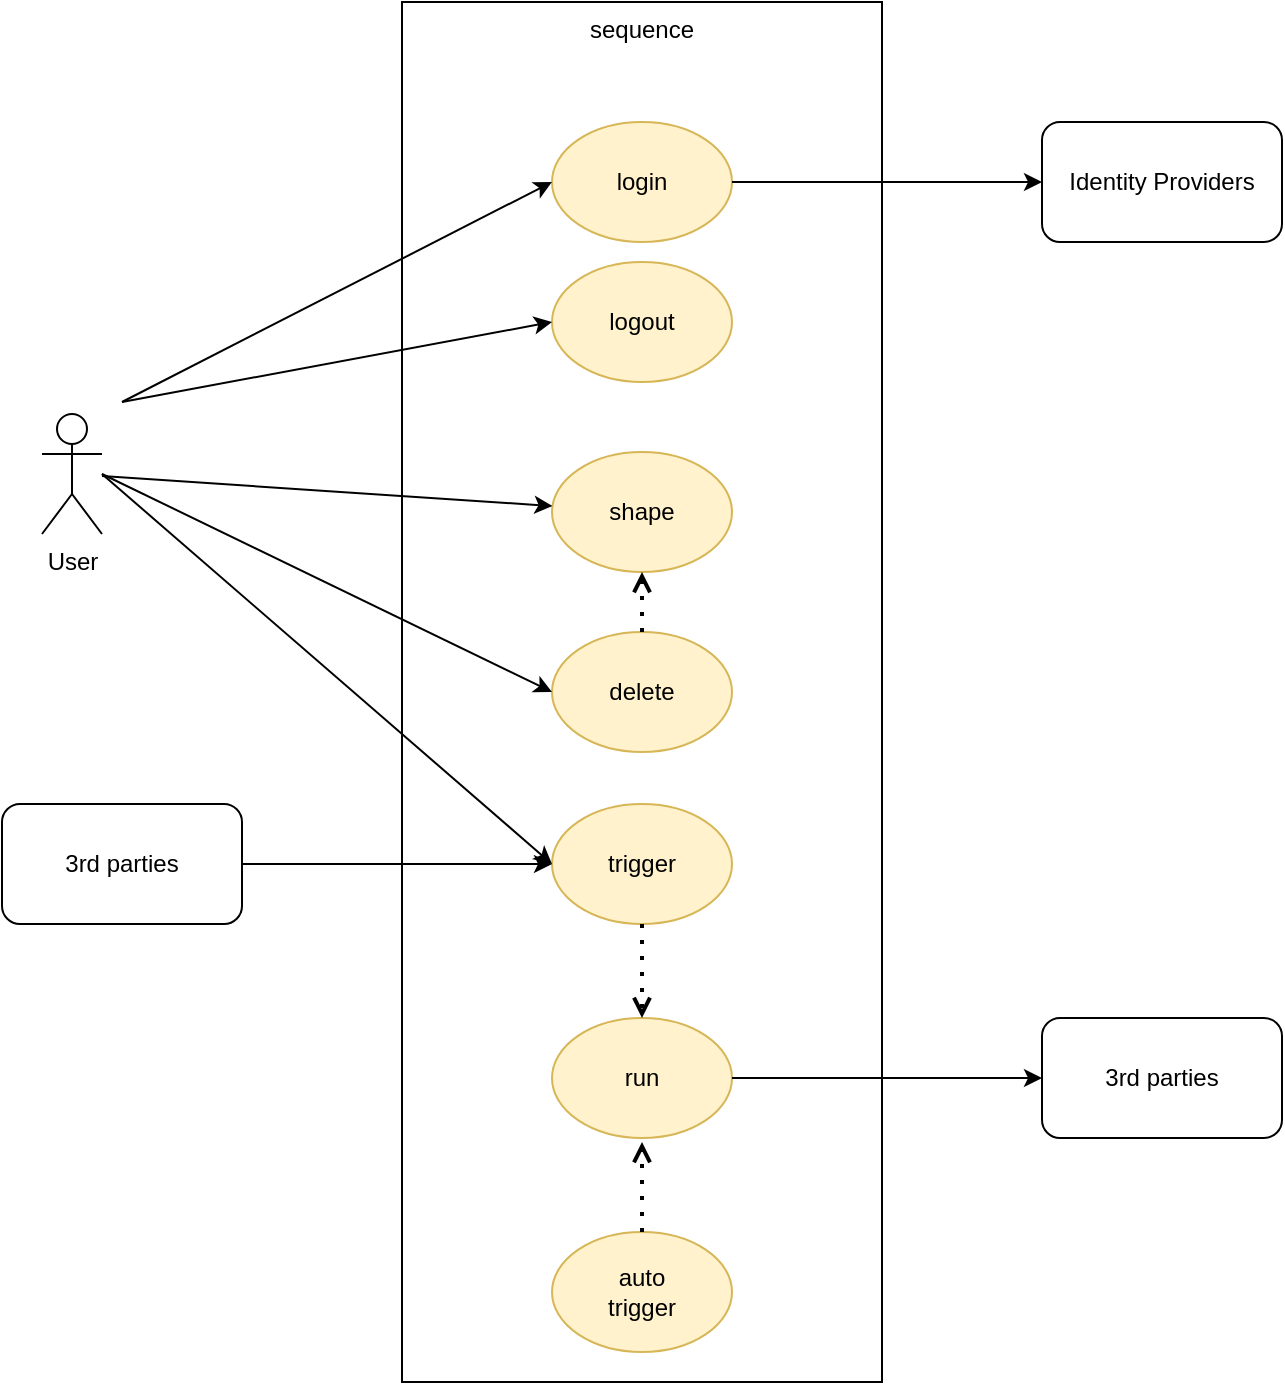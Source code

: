 <mxfile version="20.6.0" type="github">
  <diagram id="OtkYo6CF5SqTeywUFhyi" name="Page-1">
    <mxGraphModel dx="805" dy="534" grid="1" gridSize="10" guides="1" tooltips="1" connect="1" arrows="1" fold="1" page="1" pageScale="1" pageWidth="850" pageHeight="1100" math="0" shadow="0">
      <root>
        <mxCell id="0" />
        <mxCell id="1" parent="0" />
        <mxCell id="CI0kX0nGXumtMRh8MRVl-2" value="sequence" style="rounded=0;whiteSpace=wrap;html=1;verticalAlign=top;" vertex="1" parent="1">
          <mxGeometry x="280" y="40" width="240" height="690" as="geometry" />
        </mxCell>
        <mxCell id="CI0kX0nGXumtMRh8MRVl-3" value="User" style="shape=umlActor;verticalLabelPosition=bottom;verticalAlign=top;html=1;outlineConnect=0;" vertex="1" parent="1">
          <mxGeometry x="100" y="246" width="30" height="60" as="geometry" />
        </mxCell>
        <mxCell id="CI0kX0nGXumtMRh8MRVl-4" value="shape" style="ellipse;whiteSpace=wrap;html=1;fillColor=#fff2cc;strokeColor=#d6b656;" vertex="1" parent="1">
          <mxGeometry x="355" y="265" width="90" height="60" as="geometry" />
        </mxCell>
        <mxCell id="CI0kX0nGXumtMRh8MRVl-5" value="delete" style="ellipse;whiteSpace=wrap;html=1;fillColor=#fff2cc;strokeColor=#d6b656;" vertex="1" parent="1">
          <mxGeometry x="355" y="355" width="90" height="60" as="geometry" />
        </mxCell>
        <mxCell id="CI0kX0nGXumtMRh8MRVl-6" value="" style="endArrow=open;dashed=1;html=1;dashPattern=1 3;strokeWidth=2;rounded=0;startArrow=none;startFill=0;endFill=0;" edge="1" parent="1" source="CI0kX0nGXumtMRh8MRVl-5" target="CI0kX0nGXumtMRh8MRVl-4">
          <mxGeometry width="50" height="50" relative="1" as="geometry">
            <mxPoint x="420" y="366" as="sourcePoint" />
            <mxPoint x="470" y="316" as="targetPoint" />
          </mxGeometry>
        </mxCell>
        <mxCell id="CI0kX0nGXumtMRh8MRVl-7" value="trigger" style="ellipse;whiteSpace=wrap;html=1;fillColor=#fff2cc;strokeColor=#d6b656;" vertex="1" parent="1">
          <mxGeometry x="355" y="441" width="90" height="60" as="geometry" />
        </mxCell>
        <mxCell id="CI0kX0nGXumtMRh8MRVl-8" value="run" style="ellipse;whiteSpace=wrap;html=1;fillColor=#fff2cc;strokeColor=#d6b656;" vertex="1" parent="1">
          <mxGeometry x="355" y="548" width="90" height="60" as="geometry" />
        </mxCell>
        <mxCell id="CI0kX0nGXumtMRh8MRVl-9" value="" style="endArrow=open;dashed=1;html=1;dashPattern=1 3;strokeWidth=2;rounded=0;exitX=0.5;exitY=1;exitDx=0;exitDy=0;endFill=0;" edge="1" parent="1" source="CI0kX0nGXumtMRh8MRVl-7" target="CI0kX0nGXumtMRh8MRVl-8">
          <mxGeometry width="50" height="50" relative="1" as="geometry">
            <mxPoint x="420" y="536" as="sourcePoint" />
            <mxPoint x="470" y="486" as="targetPoint" />
          </mxGeometry>
        </mxCell>
        <mxCell id="CI0kX0nGXumtMRh8MRVl-10" value="" style="endArrow=classic;html=1;rounded=0;" edge="1" parent="1" source="CI0kX0nGXumtMRh8MRVl-3" target="CI0kX0nGXumtMRh8MRVl-4">
          <mxGeometry width="50" height="50" relative="1" as="geometry">
            <mxPoint x="420" y="536" as="sourcePoint" />
            <mxPoint x="470" y="486" as="targetPoint" />
          </mxGeometry>
        </mxCell>
        <mxCell id="CI0kX0nGXumtMRh8MRVl-11" value="" style="endArrow=classic;html=1;rounded=0;entryX=0;entryY=0.5;entryDx=0;entryDy=0;" edge="1" parent="1" target="CI0kX0nGXumtMRh8MRVl-5">
          <mxGeometry width="50" height="50" relative="1" as="geometry">
            <mxPoint x="130" y="276" as="sourcePoint" />
            <mxPoint x="365" y="286" as="targetPoint" />
          </mxGeometry>
        </mxCell>
        <mxCell id="CI0kX0nGXumtMRh8MRVl-12" value="" style="endArrow=classic;html=1;rounded=0;entryX=0;entryY=0.5;entryDx=0;entryDy=0;" edge="1" parent="1" target="CI0kX0nGXumtMRh8MRVl-7">
          <mxGeometry width="50" height="50" relative="1" as="geometry">
            <mxPoint x="130" y="276" as="sourcePoint" />
            <mxPoint x="365" y="376" as="targetPoint" />
          </mxGeometry>
        </mxCell>
        <mxCell id="CI0kX0nGXumtMRh8MRVl-13" value="3rd parties" style="rounded=1;whiteSpace=wrap;html=1;" vertex="1" parent="1">
          <mxGeometry x="80" y="441" width="120" height="60" as="geometry" />
        </mxCell>
        <mxCell id="CI0kX0nGXumtMRh8MRVl-15" value="login" style="ellipse;whiteSpace=wrap;html=1;fillColor=#fff2cc;strokeColor=#d6b656;" vertex="1" parent="1">
          <mxGeometry x="355" y="100" width="90" height="60" as="geometry" />
        </mxCell>
        <mxCell id="CI0kX0nGXumtMRh8MRVl-16" value="&lt;div&gt;logout&lt;/div&gt;" style="ellipse;whiteSpace=wrap;html=1;fillColor=#fff2cc;strokeColor=#d6b656;" vertex="1" parent="1">
          <mxGeometry x="355" y="170" width="90" height="60" as="geometry" />
        </mxCell>
        <mxCell id="CI0kX0nGXumtMRh8MRVl-17" value="" style="endArrow=classic;html=1;rounded=0;entryX=0;entryY=0.5;entryDx=0;entryDy=0;" edge="1" parent="1" target="CI0kX0nGXumtMRh8MRVl-16">
          <mxGeometry width="50" height="50" relative="1" as="geometry">
            <mxPoint x="140" y="240" as="sourcePoint" />
            <mxPoint x="365" y="286" as="targetPoint" />
          </mxGeometry>
        </mxCell>
        <mxCell id="CI0kX0nGXumtMRh8MRVl-18" value="" style="endArrow=classic;html=1;rounded=0;entryX=0;entryY=0.5;entryDx=0;entryDy=0;" edge="1" parent="1" target="CI0kX0nGXumtMRh8MRVl-15">
          <mxGeometry width="50" height="50" relative="1" as="geometry">
            <mxPoint x="140" y="240" as="sourcePoint" />
            <mxPoint x="365" y="210" as="targetPoint" />
          </mxGeometry>
        </mxCell>
        <mxCell id="CI0kX0nGXumtMRh8MRVl-19" value="3rd parties" style="rounded=1;whiteSpace=wrap;html=1;" vertex="1" parent="1">
          <mxGeometry x="600" y="548" width="120" height="60" as="geometry" />
        </mxCell>
        <mxCell id="CI0kX0nGXumtMRh8MRVl-20" value="Identity Providers" style="rounded=1;whiteSpace=wrap;html=1;" vertex="1" parent="1">
          <mxGeometry x="600" y="100" width="120" height="60" as="geometry" />
        </mxCell>
        <mxCell id="CI0kX0nGXumtMRh8MRVl-21" value="" style="endArrow=classic;html=1;rounded=0;entryX=0;entryY=0.5;entryDx=0;entryDy=0;exitX=1;exitY=0.5;exitDx=0;exitDy=0;" edge="1" parent="1" source="CI0kX0nGXumtMRh8MRVl-15" target="CI0kX0nGXumtMRh8MRVl-20">
          <mxGeometry width="50" height="50" relative="1" as="geometry">
            <mxPoint x="150" y="250" as="sourcePoint" />
            <mxPoint x="365" y="140" as="targetPoint" />
          </mxGeometry>
        </mxCell>
        <mxCell id="CI0kX0nGXumtMRh8MRVl-22" value="" style="endArrow=classic;html=1;rounded=0;entryX=0;entryY=0.5;entryDx=0;entryDy=0;exitX=1;exitY=0.5;exitDx=0;exitDy=0;" edge="1" parent="1" source="CI0kX0nGXumtMRh8MRVl-8" target="CI0kX0nGXumtMRh8MRVl-19">
          <mxGeometry width="50" height="50" relative="1" as="geometry">
            <mxPoint x="455" y="140" as="sourcePoint" />
            <mxPoint x="610" y="140" as="targetPoint" />
          </mxGeometry>
        </mxCell>
        <mxCell id="CI0kX0nGXumtMRh8MRVl-23" value="" style="endArrow=classic;html=1;rounded=0;entryX=0;entryY=0.5;entryDx=0;entryDy=0;exitX=1;exitY=0.5;exitDx=0;exitDy=0;" edge="1" parent="1" source="CI0kX0nGXumtMRh8MRVl-13" target="CI0kX0nGXumtMRh8MRVl-7">
          <mxGeometry width="50" height="50" relative="1" as="geometry">
            <mxPoint x="140" y="286" as="sourcePoint" />
            <mxPoint x="365" y="481" as="targetPoint" />
          </mxGeometry>
        </mxCell>
        <mxCell id="CI0kX0nGXumtMRh8MRVl-24" value="auto&lt;br&gt;trigger" style="ellipse;whiteSpace=wrap;html=1;fillColor=#fff2cc;strokeColor=#d6b656;" vertex="1" parent="1">
          <mxGeometry x="355" y="655" width="90" height="60" as="geometry" />
        </mxCell>
        <mxCell id="CI0kX0nGXumtMRh8MRVl-26" value="" style="endArrow=open;dashed=1;html=1;dashPattern=1 3;strokeWidth=2;rounded=0;exitX=0.5;exitY=0;exitDx=0;exitDy=0;endFill=0;" edge="1" parent="1" source="CI0kX0nGXumtMRh8MRVl-24">
          <mxGeometry width="50" height="50" relative="1" as="geometry">
            <mxPoint x="410" y="511" as="sourcePoint" />
            <mxPoint x="400" y="610" as="targetPoint" />
          </mxGeometry>
        </mxCell>
      </root>
    </mxGraphModel>
  </diagram>
</mxfile>
